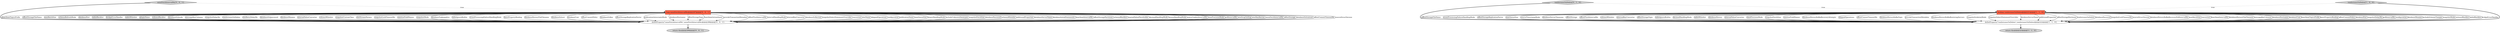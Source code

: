 digraph {
6 [style = filled, label = "return this@@@299@@@['0', '0', '1']", fillcolor = lightgray, shape = ellipse image = "AAA0AAABBB3BBB"];
0 [style = filled, label = "doSetProperty(\"tombstonesOnDelete\",tombstonesOnDelete)@@@222@@@['1', '1', '0']", fillcolor = white, shape = ellipse image = "AAA0AAABBB1BBB"];
7 [style = filled, label = "xminFetchIntervalMs['0', '0', '1']", fillcolor = lightgray, shape = diamond image = "AAA0AAABBB3BBB"];
4 [style = filled, label = "tombstonesOnDelete['0', '1', '0']", fillcolor = lightgray, shape = diamond image = "AAA0AAABBB2BBB"];
1 [style = filled, label = "boolean tombstonesOnDelete@@@221@@@['1', '1', '0']", fillcolor = tomato, shape = box image = "AAA0AAABBB1BBB"];
5 [style = filled, label = "doSetProperty(\"xminFetchIntervalMs\",xminFetchIntervalMs)@@@298@@@['0', '0', '1']", fillcolor = white, shape = ellipse image = "AAA0AAABBB3BBB"];
3 [style = filled, label = "tombstonesOnDelete['1', '0', '0']", fillcolor = lightgray, shape = diamond image = "AAA0AAABBB1BBB"];
2 [style = filled, label = "return this@@@223@@@['1', '1', '0']", fillcolor = lightgray, shape = ellipse image = "AAA0AAABBB1BBB"];
8 [style = filled, label = "long xminFetchIntervalMs@@@297@@@['0', '0', '1']", fillcolor = tomato, shape = box image = "AAA0AAABBB3BBB"];
1->0 [style = solid, label="offsetStorageFileName"];
1->0 [style = solid, label="eventProcessingFailureHandlingMode"];
1->0 [style = solid, label="offsetStorageReplicationFactor"];
8->5 [style = solid, label="heartbeatTopicsPrefix"];
8->5 [style = solid, label="offsetStorageFileName"];
4->1 [style = dotted, label="true"];
8->5 [style = solid, label="maxBatchSize"];
1->0 [style = solid, label="maxQueueSize"];
1->0 [style = solid, label="sourceTimestampMode"];
8->5 [style = solid, label="schemaRefreshMode"];
1->0 [style = solid, label="databaseServerTimezone"];
1->0 [style = solid, label="offsetStorage"];
1->0 [style = solid, label="offsetFlushIntervalMs"];
8->5 [style = solid, label="databasePort"];
8->5 [style = solid, label="tableBlacklist"];
1->0 [style = solid, label="columnWhitelist"];
8->5 [style = solid, label="bridgeErrorHandler"];
8->5 [style = solid, label="tableWhitelist"];
8->5 [style = solid, label="pluginName"];
1->0 [style = solid, label="internalKeyConverter"];
8->5 [style = solid, label="columnBlacklist"];
1->0 [style = solid, label="offsetStorageTopic"];
8->5 [style = solid, label="databaseSslmode"];
8->5 [style = solid, label="messageKeyColumns"];
8->5 [style = solid, label="snapshotDelayMs"];
8->5 [style = solid, label="tombstonesOnDelete"];
8->5 [style = solid, label="slotRetryDelayMs"];
1->0 [style = solid, label="tableIgnoreBuiltin"];
8->5 [style = solid, label="databaseSslpassword"];
8->5 [style = solid, label="databaseDbname"];
8->5 [style = solid, label="internalValueConverter"];
1->0 [style = solid, label="decimalHandlingMode"];
8->5 [style = solid, label="columnWhitelist"];
8->5 [style = solid, label="snapshotCustomClass"];
1->0 [style = solid, label="tableWhitelist"];
3->0 [style = bold, label=""];
8->5 [style = solid, label="slotStreamParams"];
4->0 [style = bold, label=""];
1->0 [style = solid, label="databaseHistory"];
8->5 [style = solid, label="snapshotLockTimeoutMs"];
8->5 [style = solid, label="sanitizeFieldNames"];
8->5 [style = solid, label="snapshotMode"];
1->0 [style = solid, label="internalValueConverter"];
1->0 [style = solid, label="timePrecisionMode"];
8->5 [style = solid, label="databaseTcpkeepalive"];
8->5 [style = solid, label="tableIgnoreBuiltin"];
8->5 [style = solid, label="eventProcessingFailureHandlingMode"];
5->6 [style = bold, label=""];
7->5 [style = bold, label=""];
8->5 [style = solid, label="basicPropertyBinding"];
8->5 [style = solid, label="databaseHistoryFileFilename"];
8->5 [style = solid, label="databaseSslcert"];
7->8 [style = dotted, label="true"];
1->0 [style = solid, label="snapshotFetchSize"];
3->1 [style = dotted, label="true"];
8->5 [style = solid, label="databaseUser"];
1->0 [style = solid, label="sanitizeFieldNames"];
1->0 [style = solid, label="databaseHistoryKafkaRecoveryAttempts"];
1->0 [style = solid, label="skippedOperations"];
1->0 [style = solid, label="offsetCommitTimeoutMs"];
8->5 [style = solid, label="offsetCommitPolicy"];
8->5 [style = solid, label="databaseSslkey"];
8->5 [style = solid, label="offsetStorageReplicationFactor"];
8->5 [style = solid, label="publicationAutocreateMode"];
8->5 [style = solid, label="databaseHostname"];
8->5 [style = solid, label="offsetStorageTopic"];
1->0 [style = solid, label="databaseHistoryKafkaTopic"];
1->0 [style = solid, label="provideTransactionMetadata"];
8->5 [style = solid, label="heartbeatActionQuery"];
8->5 [style = solid, label="provideTransactionMetadata"];
1->0 [style = solid, label="databaseHistoryKafkaBootstrapServers"];
8->5 [style = solid, label="offsetFlushIntervalMs"];
1->0 [style = solid, label="snapshotIsolationMode"];
8->5 [style = solid, label="intervalHandlingMode"];
1->0 [style = solid, label="snapshotSelectStatementOverrides"];
1->0 [style = solid, label="databaseServerName"];
1->0 [style = solid, label="additionalProperties"];
1->0 [style = solid, label="offsetStoragePartitions"];
1->0 [style = solid, label="tombstonesOnDelete"];
8->5 [style = solid, label="internalKeyConverter"];
1->0 [style = solid, label="databasePassword"];
8->5 [style = solid, label="databaseSslfactory"];
8->5 [style = solid, label="snapshotSelectStatementOverrides"];
1->0 [style = solid, label="snapshotLockTimeoutMs"];
1->0 [style = solid, label="sourceStructVersion"];
1->0 [style = solid, label="databaseHistoryKafkaRecoveryPollIntervalMs"];
1->0 [style = solid, label="maxBatchSize"];
8->5 [style = solid, label="converters"];
1->0 [style = solid, label="converters"];
8->5 [style = solid, label="slotName"];
8->5 [style = solid, label="skippedOperations"];
8->5 [style = solid, label="configuration"];
8->5 [style = solid, label="publicationName"];
8->5 [style = solid, label="maxQueueSize"];
1->0 [style = solid, label="heartbeatIntervalMs"];
8->5 [style = solid, label="binaryHandlingMode"];
8->5 [style = solid, label="includeUnknownDatatypes"];
8->5 [style = solid, label="snapshotFetchSize"];
8->5 [style = solid, label="databasePassword"];
1->0 [style = solid, label="databaseHistoryFileFilename"];
1->0 [style = solid, label="messageKeyColumns"];
1->0 [style = solid, label="databaseHostname"];
8->5 [style = solid, label="schemaWhitelist"];
8->5 [style = solid, label="additionalProperties"];
8->5 [style = solid, label="databaseServerName"];
8->5 [style = solid, label="databaseInitialStatements"];
1->0 [style = solid, label="databaseUser"];
1->0 [style = solid, label="heartbeatTopicsPrefix"];
0->2 [style = bold, label=""];
1->0 [style = solid, label="basicPropertyBinding"];
8->5 [style = solid, label="heartbeatIntervalMs"];
8->5 [style = solid, label="offsetStoragePartitions"];
8->5 [style = solid, label="schemaBlacklist"];
1->0 [style = solid, label="offsetCommitPolicy"];
1->0 [style = solid, label="databasePort"];
1->0 [style = solid, label="snapshotDelayMs"];
8->5 [style = solid, label="toastedValuePlaceholder"];
1->0 [style = solid, label="pollIntervalMs"];
1->0 [style = solid, label="configuration"];
8->5 [style = solid, label="decimalHandlingMode"];
1->0 [style = solid, label="databaseDbname"];
1->0 [style = solid, label="includeSchemaChanges"];
8->5 [style = solid, label="hstoreHandlingMode"];
8->5 [style = solid, label="statusUpdateIntervalMs"];
8->5 [style = solid, label="timePrecisionMode"];
8->5 [style = solid, label="pollIntervalMs"];
8->5 [style = solid, label="slotDropOnStop"];
8->5 [style = solid, label="slotMaxRetries"];
1->0 [style = solid, label="snapshotMode"];
8->5 [style = solid, label="xminFetchIntervalMs"];
8->5 [style = solid, label="offsetStorage"];
1->0 [style = solid, label="columnBlacklist"];
8->5 [style = solid, label="databaseSslrootcert"];
8->5 [style = solid, label="offsetCommitTimeoutMs"];
1->0 [style = solid, label="tableBlacklist"];
8->5 [style = solid, label="sourceStructVersion"];
1->0 [style = solid, label="bridgeErrorHandler"];
}
